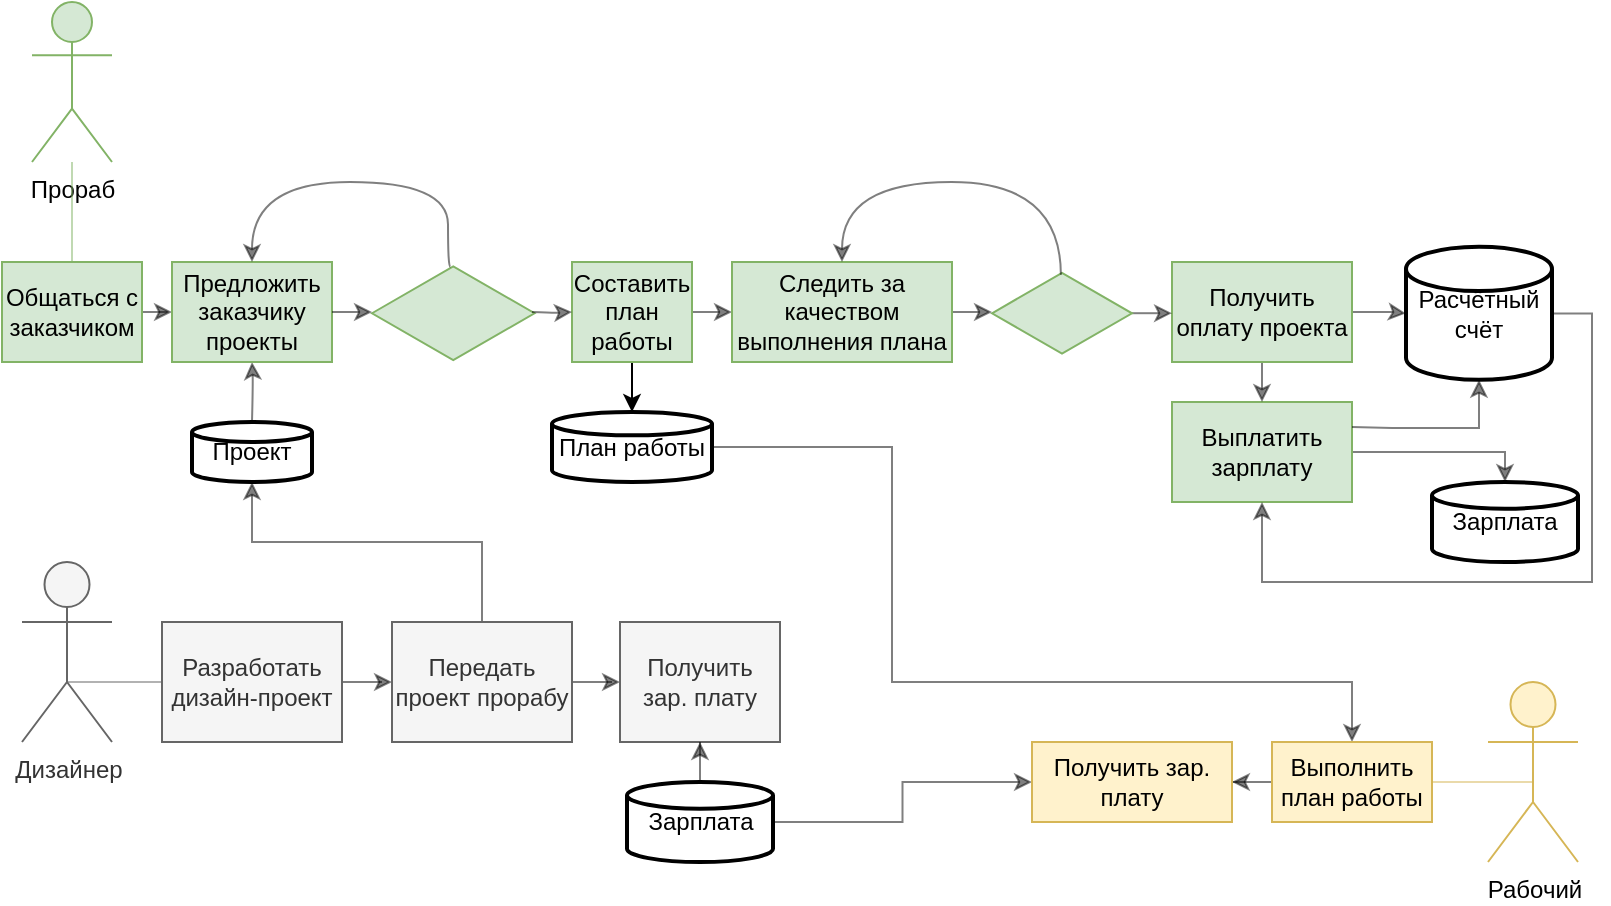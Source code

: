 <mxfile version="13.9.9" type="device"><diagram id="C5RBs43oDa-KdzZeNtuy" name="Page-1"><mxGraphModel dx="1422" dy="822" grid="1" gridSize="10" guides="1" tooltips="1" connect="1" arrows="1" fold="1" page="1" pageScale="1" pageWidth="827" pageHeight="1169" math="0" shadow="0"><root><mxCell id="WIyWlLk6GJQsqaUBKTNV-0"/><mxCell id="WIyWlLk6GJQsqaUBKTNV-1" parent="WIyWlLk6GJQsqaUBKTNV-0"/><mxCell id="Xk0NxCDFOZxf7ItBGTgv-0" value="Прораб" style="shape=umlActor;verticalLabelPosition=bottom;verticalAlign=top;html=1;outlineConnect=0;fillColor=#d5e8d4;strokeColor=#82b366;" parent="WIyWlLk6GJQsqaUBKTNV-1" vertex="1"><mxGeometry x="34" y="40" width="40" height="80" as="geometry"/></mxCell><mxCell id="Xk0NxCDFOZxf7ItBGTgv-8" value="" style="edgeStyle=orthogonalEdgeStyle;curved=1;orthogonalLoop=1;jettySize=auto;html=1;opacity=50;" parent="WIyWlLk6GJQsqaUBKTNV-1" source="Xk0NxCDFOZxf7ItBGTgv-3" target="Xk0NxCDFOZxf7ItBGTgv-7" edge="1"><mxGeometry relative="1" as="geometry"/></mxCell><mxCell id="Xk0NxCDFOZxf7ItBGTgv-3" value="Общаться с заказчиком" style="rounded=0;whiteSpace=wrap;html=1;fillColor=#d5e8d4;strokeColor=#82b366;" parent="WIyWlLk6GJQsqaUBKTNV-1" vertex="1"><mxGeometry x="19" y="170" width="70" height="50" as="geometry"/></mxCell><mxCell id="Xk0NxCDFOZxf7ItBGTgv-5" value="" style="endArrow=none;html=1;edgeStyle=orthogonalEdgeStyle;exitX=0.5;exitY=0;exitDx=0;exitDy=0;fillColor=#d5e8d4;strokeColor=#82b366;curved=1;opacity=50;" parent="WIyWlLk6GJQsqaUBKTNV-1" source="Xk0NxCDFOZxf7ItBGTgv-3" edge="1"><mxGeometry width="50" height="50" relative="1" as="geometry"><mxPoint x="204" y="200" as="sourcePoint"/><mxPoint x="54" y="120" as="targetPoint"/></mxGeometry></mxCell><mxCell id="Xk0NxCDFOZxf7ItBGTgv-9" value="" style="edgeStyle=orthogonalEdgeStyle;curved=1;orthogonalLoop=1;jettySize=auto;html=1;opacity=50;" parent="WIyWlLk6GJQsqaUBKTNV-1" target="Xk0NxCDFOZxf7ItBGTgv-7" edge="1"><mxGeometry relative="1" as="geometry"><mxPoint x="144" y="250" as="sourcePoint"/></mxGeometry></mxCell><mxCell id="Xk0NxCDFOZxf7ItBGTgv-7" value="Предложить заказчику проекты" style="rounded=0;whiteSpace=wrap;html=1;fillColor=#d5e8d4;strokeColor=#82b366;" parent="WIyWlLk6GJQsqaUBKTNV-1" vertex="1"><mxGeometry x="104" y="170" width="80" height="50" as="geometry"/></mxCell><mxCell id="Xk0NxCDFOZxf7ItBGTgv-13" value="" style="edgeStyle=orthogonalEdgeStyle;curved=1;orthogonalLoop=1;jettySize=auto;html=1;opacity=50;" parent="WIyWlLk6GJQsqaUBKTNV-1" source="Xk0NxCDFOZxf7ItBGTgv-10" target="Xk0NxCDFOZxf7ItBGTgv-12" edge="1"><mxGeometry relative="1" as="geometry"/></mxCell><mxCell id="DW5_w6Yt8YtxqgNB4Eyj-4" value="" style="edgeStyle=orthogonalEdgeStyle;rounded=0;orthogonalLoop=1;jettySize=auto;html=1;" parent="WIyWlLk6GJQsqaUBKTNV-1" source="Xk0NxCDFOZxf7ItBGTgv-10" target="DW5_w6Yt8YtxqgNB4Eyj-2" edge="1"><mxGeometry relative="1" as="geometry"/></mxCell><mxCell id="Xk0NxCDFOZxf7ItBGTgv-10" value="Составить план работы" style="rounded=0;whiteSpace=wrap;html=1;fillColor=#d5e8d4;strokeColor=#82b366;" parent="WIyWlLk6GJQsqaUBKTNV-1" vertex="1"><mxGeometry x="304" y="170" width="60" height="50" as="geometry"/></mxCell><mxCell id="Xk0NxCDFOZxf7ItBGTgv-30" value="" style="edgeStyle=orthogonalEdgeStyle;curved=1;orthogonalLoop=1;jettySize=auto;html=1;opacity=50;" parent="WIyWlLk6GJQsqaUBKTNV-1" source="Xk0NxCDFOZxf7ItBGTgv-12" target="Xk0NxCDFOZxf7ItBGTgv-29" edge="1"><mxGeometry relative="1" as="geometry"/></mxCell><mxCell id="Xk0NxCDFOZxf7ItBGTgv-12" value="Следить за качеством выполнения плана" style="rounded=0;whiteSpace=wrap;html=1;fillColor=#d5e8d4;strokeColor=#82b366;" parent="WIyWlLk6GJQsqaUBKTNV-1" vertex="1"><mxGeometry x="384" y="170" width="110" height="50" as="geometry"/></mxCell><mxCell id="DW5_w6Yt8YtxqgNB4Eyj-28" style="edgeStyle=orthogonalEdgeStyle;rounded=0;orthogonalLoop=1;jettySize=auto;html=1;entryX=0.5;entryY=0;entryDx=0;entryDy=0;entryPerimeter=0;opacity=50;" parent="WIyWlLk6GJQsqaUBKTNV-1" source="Xk0NxCDFOZxf7ItBGTgv-14" target="DW5_w6Yt8YtxqgNB4Eyj-23" edge="1"><mxGeometry relative="1" as="geometry"><Array as="points"><mxPoint x="771" y="265"/></Array></mxGeometry></mxCell><mxCell id="Xk0NxCDFOZxf7ItBGTgv-14" value="Выплатить зарплату" style="rounded=0;whiteSpace=wrap;html=1;fillColor=#d5e8d4;strokeColor=#82b366;" parent="WIyWlLk6GJQsqaUBKTNV-1" vertex="1"><mxGeometry x="604" y="240" width="90" height="50" as="geometry"/></mxCell><mxCell id="Xk0NxCDFOZxf7ItBGTgv-18" value="" style="html=1;whiteSpace=wrap;aspect=fixed;shape=isoRectangle;fillColor=#d5e8d4;strokeColor=#82b366;" parent="WIyWlLk6GJQsqaUBKTNV-1" vertex="1"><mxGeometry x="204" y="171.25" width="81.25" height="48.75" as="geometry"/></mxCell><mxCell id="Xk0NxCDFOZxf7ItBGTgv-20" value="" style="endArrow=classic;html=1;opacity=50;edgeStyle=orthogonalEdgeStyle;curved=1;exitX=1;exitY=0.5;exitDx=0;exitDy=0;" parent="WIyWlLk6GJQsqaUBKTNV-1" source="Xk0NxCDFOZxf7ItBGTgv-7" edge="1"><mxGeometry width="50" height="50" relative="1" as="geometry"><mxPoint x="344" y="200" as="sourcePoint"/><mxPoint x="204" y="195" as="targetPoint"/></mxGeometry></mxCell><mxCell id="Xk0NxCDFOZxf7ItBGTgv-21" value="" style="endArrow=classic;html=1;opacity=50;edgeStyle=orthogonalEdgeStyle;curved=1;exitX=0.482;exitY=0.025;exitDx=0;exitDy=0;exitPerimeter=0;entryX=0.5;entryY=0;entryDx=0;entryDy=0;" parent="WIyWlLk6GJQsqaUBKTNV-1" source="Xk0NxCDFOZxf7ItBGTgv-18" target="Xk0NxCDFOZxf7ItBGTgv-7" edge="1"><mxGeometry width="50" height="50" relative="1" as="geometry"><mxPoint x="344" y="200" as="sourcePoint"/><mxPoint x="394" y="150" as="targetPoint"/><Array as="points"><mxPoint x="242" y="130"/><mxPoint x="144" y="130"/></Array></mxGeometry></mxCell><mxCell id="Xk0NxCDFOZxf7ItBGTgv-22" value="" style="endArrow=classic;html=1;opacity=50;edgeStyle=orthogonalEdgeStyle;curved=1;entryX=0;entryY=0.5;entryDx=0;entryDy=0;" parent="WIyWlLk6GJQsqaUBKTNV-1" target="Xk0NxCDFOZxf7ItBGTgv-10" edge="1"><mxGeometry width="50" height="50" relative="1" as="geometry"><mxPoint x="284" y="195" as="sourcePoint"/><mxPoint x="394" y="150" as="targetPoint"/></mxGeometry></mxCell><mxCell id="Xk0NxCDFOZxf7ItBGTgv-35" style="edgeStyle=orthogonalEdgeStyle;curved=1;orthogonalLoop=1;jettySize=auto;html=1;exitX=0.5;exitY=1;exitDx=0;exitDy=0;entryX=0.5;entryY=0;entryDx=0;entryDy=0;opacity=50;" parent="WIyWlLk6GJQsqaUBKTNV-1" source="Xk0NxCDFOZxf7ItBGTgv-23" target="Xk0NxCDFOZxf7ItBGTgv-14" edge="1"><mxGeometry relative="1" as="geometry"/></mxCell><mxCell id="DW5_w6Yt8YtxqgNB4Eyj-6" value="" style="edgeStyle=orthogonalEdgeStyle;rounded=0;orthogonalLoop=1;jettySize=auto;html=1;opacity=50;" parent="WIyWlLk6GJQsqaUBKTNV-1" source="Xk0NxCDFOZxf7ItBGTgv-23" target="DW5_w6Yt8YtxqgNB4Eyj-5" edge="1"><mxGeometry relative="1" as="geometry"/></mxCell><mxCell id="Xk0NxCDFOZxf7ItBGTgv-23" value="Получить оплату проекта" style="rounded=0;whiteSpace=wrap;html=1;fillColor=#d5e8d4;strokeColor=#82b366;" parent="WIyWlLk6GJQsqaUBKTNV-1" vertex="1"><mxGeometry x="604" y="170" width="90" height="50" as="geometry"/></mxCell><mxCell id="Xk0NxCDFOZxf7ItBGTgv-31" value="" style="edgeStyle=orthogonalEdgeStyle;curved=1;orthogonalLoop=1;jettySize=auto;html=1;opacity=50;" parent="WIyWlLk6GJQsqaUBKTNV-1" source="Xk0NxCDFOZxf7ItBGTgv-29" target="Xk0NxCDFOZxf7ItBGTgv-23" edge="1"><mxGeometry relative="1" as="geometry"/></mxCell><mxCell id="Xk0NxCDFOZxf7ItBGTgv-29" value="" style="html=1;whiteSpace=wrap;aspect=fixed;shape=isoRectangle;fillColor=#d5e8d4;strokeColor=#82b366;" parent="WIyWlLk6GJQsqaUBKTNV-1" vertex="1"><mxGeometry x="514" y="174.63" width="70" height="42" as="geometry"/></mxCell><mxCell id="Xk0NxCDFOZxf7ItBGTgv-37" value="" style="curved=1;endArrow=classic;html=1;opacity=50;edgeStyle=orthogonalEdgeStyle;exitX=0.492;exitY=0.043;exitDx=0;exitDy=0;exitPerimeter=0;entryX=0.5;entryY=0;entryDx=0;entryDy=0;" parent="WIyWlLk6GJQsqaUBKTNV-1" source="Xk0NxCDFOZxf7ItBGTgv-29" target="Xk0NxCDFOZxf7ItBGTgv-12" edge="1"><mxGeometry width="50" height="50" relative="1" as="geometry"><mxPoint x="344" y="200" as="sourcePoint"/><mxPoint x="394" y="150" as="targetPoint"/><Array as="points"><mxPoint x="548" y="130"/><mxPoint x="439" y="130"/></Array></mxGeometry></mxCell><mxCell id="DW5_w6Yt8YtxqgNB4Eyj-34" style="edgeStyle=orthogonalEdgeStyle;rounded=0;orthogonalLoop=1;jettySize=auto;html=1;entryX=0.5;entryY=0;entryDx=0;entryDy=0;opacity=50;" parent="WIyWlLk6GJQsqaUBKTNV-1" source="DW5_w6Yt8YtxqgNB4Eyj-2" target="DW5_w6Yt8YtxqgNB4Eyj-33" edge="1"><mxGeometry relative="1" as="geometry"><Array as="points"><mxPoint x="464" y="262"/><mxPoint x="464" y="380"/><mxPoint x="694" y="380"/></Array></mxGeometry></mxCell><mxCell id="DW5_w6Yt8YtxqgNB4Eyj-2" value="План работы" style="strokeWidth=2;html=1;shape=mxgraph.flowchart.database;whiteSpace=wrap;" parent="WIyWlLk6GJQsqaUBKTNV-1" vertex="1"><mxGeometry x="294" y="245" width="80" height="35" as="geometry"/></mxCell><mxCell id="DW5_w6Yt8YtxqgNB4Eyj-3" value="Проект" style="strokeWidth=2;html=1;shape=mxgraph.flowchart.database;whiteSpace=wrap;" parent="WIyWlLk6GJQsqaUBKTNV-1" vertex="1"><mxGeometry x="114" y="250" width="60" height="30" as="geometry"/></mxCell><mxCell id="lfVKpdWvz5ruGCDvOtAL-1" style="edgeStyle=orthogonalEdgeStyle;rounded=0;orthogonalLoop=1;jettySize=auto;html=1;entryX=0.5;entryY=1;entryDx=0;entryDy=0;opacity=50;" parent="WIyWlLk6GJQsqaUBKTNV-1" source="DW5_w6Yt8YtxqgNB4Eyj-5" target="Xk0NxCDFOZxf7ItBGTgv-14" edge="1"><mxGeometry relative="1" as="geometry"><Array as="points"><mxPoint x="814" y="196"/><mxPoint x="814" y="330"/><mxPoint x="649" y="330"/></Array></mxGeometry></mxCell><mxCell id="lfVKpdWvz5ruGCDvOtAL-2" style="edgeStyle=orthogonalEdgeStyle;rounded=0;orthogonalLoop=1;jettySize=auto;html=1;entryX=1;entryY=0.25;entryDx=0;entryDy=0;endArrow=none;endFill=0;startArrow=classic;startFill=1;opacity=50;" parent="WIyWlLk6GJQsqaUBKTNV-1" source="DW5_w6Yt8YtxqgNB4Eyj-5" target="Xk0NxCDFOZxf7ItBGTgv-14" edge="1"><mxGeometry relative="1" as="geometry"><Array as="points"><mxPoint x="758" y="253"/><mxPoint x="714" y="253"/></Array></mxGeometry></mxCell><mxCell id="DW5_w6Yt8YtxqgNB4Eyj-5" value="Расчётный счёт" style="strokeWidth=2;html=1;shape=mxgraph.flowchart.database;whiteSpace=wrap;" parent="WIyWlLk6GJQsqaUBKTNV-1" vertex="1"><mxGeometry x="721" y="162.35" width="73" height="66.56" as="geometry"/></mxCell><mxCell id="DW5_w6Yt8YtxqgNB4Eyj-7" value="Дизайнер" style="shape=umlActor;verticalLabelPosition=bottom;verticalAlign=top;html=1;outlineConnect=0;fillColor=#f5f5f5;strokeColor=#666666;fontColor=#333333;" parent="WIyWlLk6GJQsqaUBKTNV-1" vertex="1"><mxGeometry x="29" y="320" width="45" height="90" as="geometry"/></mxCell><mxCell id="DW5_w6Yt8YtxqgNB4Eyj-15" value="" style="edgeStyle=orthogonalEdgeStyle;rounded=0;orthogonalLoop=1;jettySize=auto;html=1;opacity=50;" parent="WIyWlLk6GJQsqaUBKTNV-1" source="DW5_w6Yt8YtxqgNB4Eyj-8" target="DW5_w6Yt8YtxqgNB4Eyj-14" edge="1"><mxGeometry relative="1" as="geometry"/></mxCell><mxCell id="DW5_w6Yt8YtxqgNB4Eyj-8" value="Разработать дизайн-проект" style="rounded=0;whiteSpace=wrap;html=1;fillColor=#f5f5f5;strokeColor=#666666;fontColor=#333333;" parent="WIyWlLk6GJQsqaUBKTNV-1" vertex="1"><mxGeometry x="99" y="350" width="90" height="60" as="geometry"/></mxCell><mxCell id="DW5_w6Yt8YtxqgNB4Eyj-11" value="" style="endArrow=none;html=1;rounded=0;edgeStyle=orthogonalEdgeStyle;entryX=0;entryY=0.5;entryDx=0;entryDy=0;fillColor=#f5f5f5;strokeColor=#666666;opacity=50;" parent="WIyWlLk6GJQsqaUBKTNV-1" target="DW5_w6Yt8YtxqgNB4Eyj-8" edge="1"><mxGeometry width="50" height="50" relative="1" as="geometry"><mxPoint x="74" y="380" as="sourcePoint"/><mxPoint x="424" y="280" as="targetPoint"/><Array as="points"><mxPoint x="52" y="380"/><mxPoint x="52" y="380"/></Array></mxGeometry></mxCell><mxCell id="DW5_w6Yt8YtxqgNB4Eyj-16" style="edgeStyle=orthogonalEdgeStyle;rounded=0;orthogonalLoop=1;jettySize=auto;html=1;entryX=0.5;entryY=1;entryDx=0;entryDy=0;entryPerimeter=0;opacity=50;" parent="WIyWlLk6GJQsqaUBKTNV-1" source="DW5_w6Yt8YtxqgNB4Eyj-14" target="DW5_w6Yt8YtxqgNB4Eyj-3" edge="1"><mxGeometry relative="1" as="geometry"><Array as="points"><mxPoint x="259" y="310"/><mxPoint x="144" y="310"/></Array></mxGeometry></mxCell><mxCell id="DW5_w6Yt8YtxqgNB4Eyj-18" value="" style="edgeStyle=orthogonalEdgeStyle;rounded=0;orthogonalLoop=1;jettySize=auto;html=1;opacity=50;" parent="WIyWlLk6GJQsqaUBKTNV-1" source="DW5_w6Yt8YtxqgNB4Eyj-14" target="DW5_w6Yt8YtxqgNB4Eyj-17" edge="1"><mxGeometry relative="1" as="geometry"/></mxCell><mxCell id="DW5_w6Yt8YtxqgNB4Eyj-14" value="Передать проект прорабу" style="rounded=0;whiteSpace=wrap;html=1;fillColor=#f5f5f5;strokeColor=#666666;fontColor=#333333;" parent="WIyWlLk6GJQsqaUBKTNV-1" vertex="1"><mxGeometry x="214" y="350" width="90" height="60" as="geometry"/></mxCell><mxCell id="DW5_w6Yt8YtxqgNB4Eyj-17" value="Получить зар. плату" style="rounded=0;whiteSpace=wrap;html=1;fillColor=#f5f5f5;strokeColor=#666666;fontColor=#333333;" parent="WIyWlLk6GJQsqaUBKTNV-1" vertex="1"><mxGeometry x="328" y="350" width="80" height="60" as="geometry"/></mxCell><mxCell id="DW5_w6Yt8YtxqgNB4Eyj-23" value="Зарплата" style="strokeWidth=2;html=1;shape=mxgraph.flowchart.database;whiteSpace=wrap;" parent="WIyWlLk6GJQsqaUBKTNV-1" vertex="1"><mxGeometry x="734" y="280" width="73" height="40" as="geometry"/></mxCell><mxCell id="DW5_w6Yt8YtxqgNB4Eyj-31" value="" style="edgeStyle=orthogonalEdgeStyle;rounded=0;orthogonalLoop=1;jettySize=auto;html=1;opacity=50;" parent="WIyWlLk6GJQsqaUBKTNV-1" source="DW5_w6Yt8YtxqgNB4Eyj-30" target="DW5_w6Yt8YtxqgNB4Eyj-17" edge="1"><mxGeometry relative="1" as="geometry"/></mxCell><mxCell id="DW5_w6Yt8YtxqgNB4Eyj-38" style="edgeStyle=orthogonalEdgeStyle;rounded=0;orthogonalLoop=1;jettySize=auto;html=1;entryX=0;entryY=0.5;entryDx=0;entryDy=0;opacity=50;" parent="WIyWlLk6GJQsqaUBKTNV-1" source="DW5_w6Yt8YtxqgNB4Eyj-30" target="DW5_w6Yt8YtxqgNB4Eyj-36" edge="1"><mxGeometry relative="1" as="geometry"/></mxCell><mxCell id="DW5_w6Yt8YtxqgNB4Eyj-30" value="Зарплата" style="strokeWidth=2;html=1;shape=mxgraph.flowchart.database;whiteSpace=wrap;" parent="WIyWlLk6GJQsqaUBKTNV-1" vertex="1"><mxGeometry x="331.5" y="430" width="73" height="40" as="geometry"/></mxCell><mxCell id="DW5_w6Yt8YtxqgNB4Eyj-32" value="Рабочий" style="shape=umlActor;verticalLabelPosition=bottom;verticalAlign=top;html=1;outlineConnect=0;fillColor=#fff2cc;strokeColor=#d6b656;" parent="WIyWlLk6GJQsqaUBKTNV-1" vertex="1"><mxGeometry x="762" y="380" width="45" height="90" as="geometry"/></mxCell><mxCell id="DW5_w6Yt8YtxqgNB4Eyj-37" value="" style="edgeStyle=orthogonalEdgeStyle;rounded=0;orthogonalLoop=1;jettySize=auto;html=1;opacity=50;" parent="WIyWlLk6GJQsqaUBKTNV-1" source="DW5_w6Yt8YtxqgNB4Eyj-33" target="DW5_w6Yt8YtxqgNB4Eyj-36" edge="1"><mxGeometry relative="1" as="geometry"/></mxCell><mxCell id="DW5_w6Yt8YtxqgNB4Eyj-33" value="Выполнить план работы" style="rounded=0;whiteSpace=wrap;html=1;fillColor=#fff2cc;strokeColor=#d6b656;" parent="WIyWlLk6GJQsqaUBKTNV-1" vertex="1"><mxGeometry x="654" y="410" width="80" height="40" as="geometry"/></mxCell><mxCell id="DW5_w6Yt8YtxqgNB4Eyj-35" value="" style="endArrow=none;html=1;rounded=0;opacity=50;edgeStyle=orthogonalEdgeStyle;entryX=1;entryY=0.5;entryDx=0;entryDy=0;fillColor=#fff2cc;strokeColor=#d6b656;exitX=0.5;exitY=0.5;exitDx=0;exitDy=0;exitPerimeter=0;" parent="WIyWlLk6GJQsqaUBKTNV-1" source="DW5_w6Yt8YtxqgNB4Eyj-32" target="DW5_w6Yt8YtxqgNB4Eyj-33" edge="1"><mxGeometry width="50" height="50" relative="1" as="geometry"><mxPoint x="324" y="370" as="sourcePoint"/><mxPoint x="374" y="320" as="targetPoint"/><Array as="points"><mxPoint x="785" y="430"/></Array></mxGeometry></mxCell><mxCell id="DW5_w6Yt8YtxqgNB4Eyj-36" value="Получить зар. плату" style="rounded=0;whiteSpace=wrap;html=1;fillColor=#fff2cc;strokeColor=#d6b656;" parent="WIyWlLk6GJQsqaUBKTNV-1" vertex="1"><mxGeometry x="534" y="410" width="100" height="40" as="geometry"/></mxCell></root></mxGraphModel></diagram></mxfile>